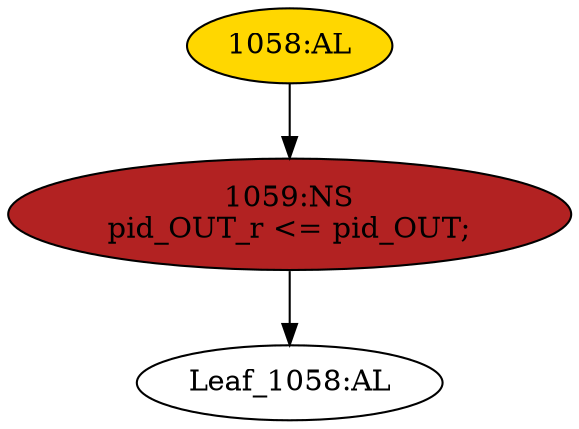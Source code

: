strict digraph "" {
	node [label="\N"];
	"Leaf_1058:AL"	 [def_var="['pid_OUT_r']",
		label="Leaf_1058:AL"];
	"1058:AL"	 [ast="<pyverilog.vparser.ast.Always object at 0x7fae5e115c90>",
		clk_sens=True,
		fillcolor=gold,
		label="1058:AL",
		sens="['clk']",
		statements="[]",
		style=filled,
		typ=Always,
		use_var="['pid_OUT']"];
	"1059:NS"	 [ast="<pyverilog.vparser.ast.NonblockingSubstitution object at 0x7fae5e115d90>",
		fillcolor=firebrick,
		label="1059:NS
pid_OUT_r <= pid_OUT;",
		statements="[<pyverilog.vparser.ast.NonblockingSubstitution object at 0x7fae5e115d90>]",
		style=filled,
		typ=NonblockingSubstitution];
	"1058:AL" -> "1059:NS"	 [cond="[]",
		lineno=None];
	"1059:NS" -> "Leaf_1058:AL"	 [cond="[]",
		lineno=None];
}
